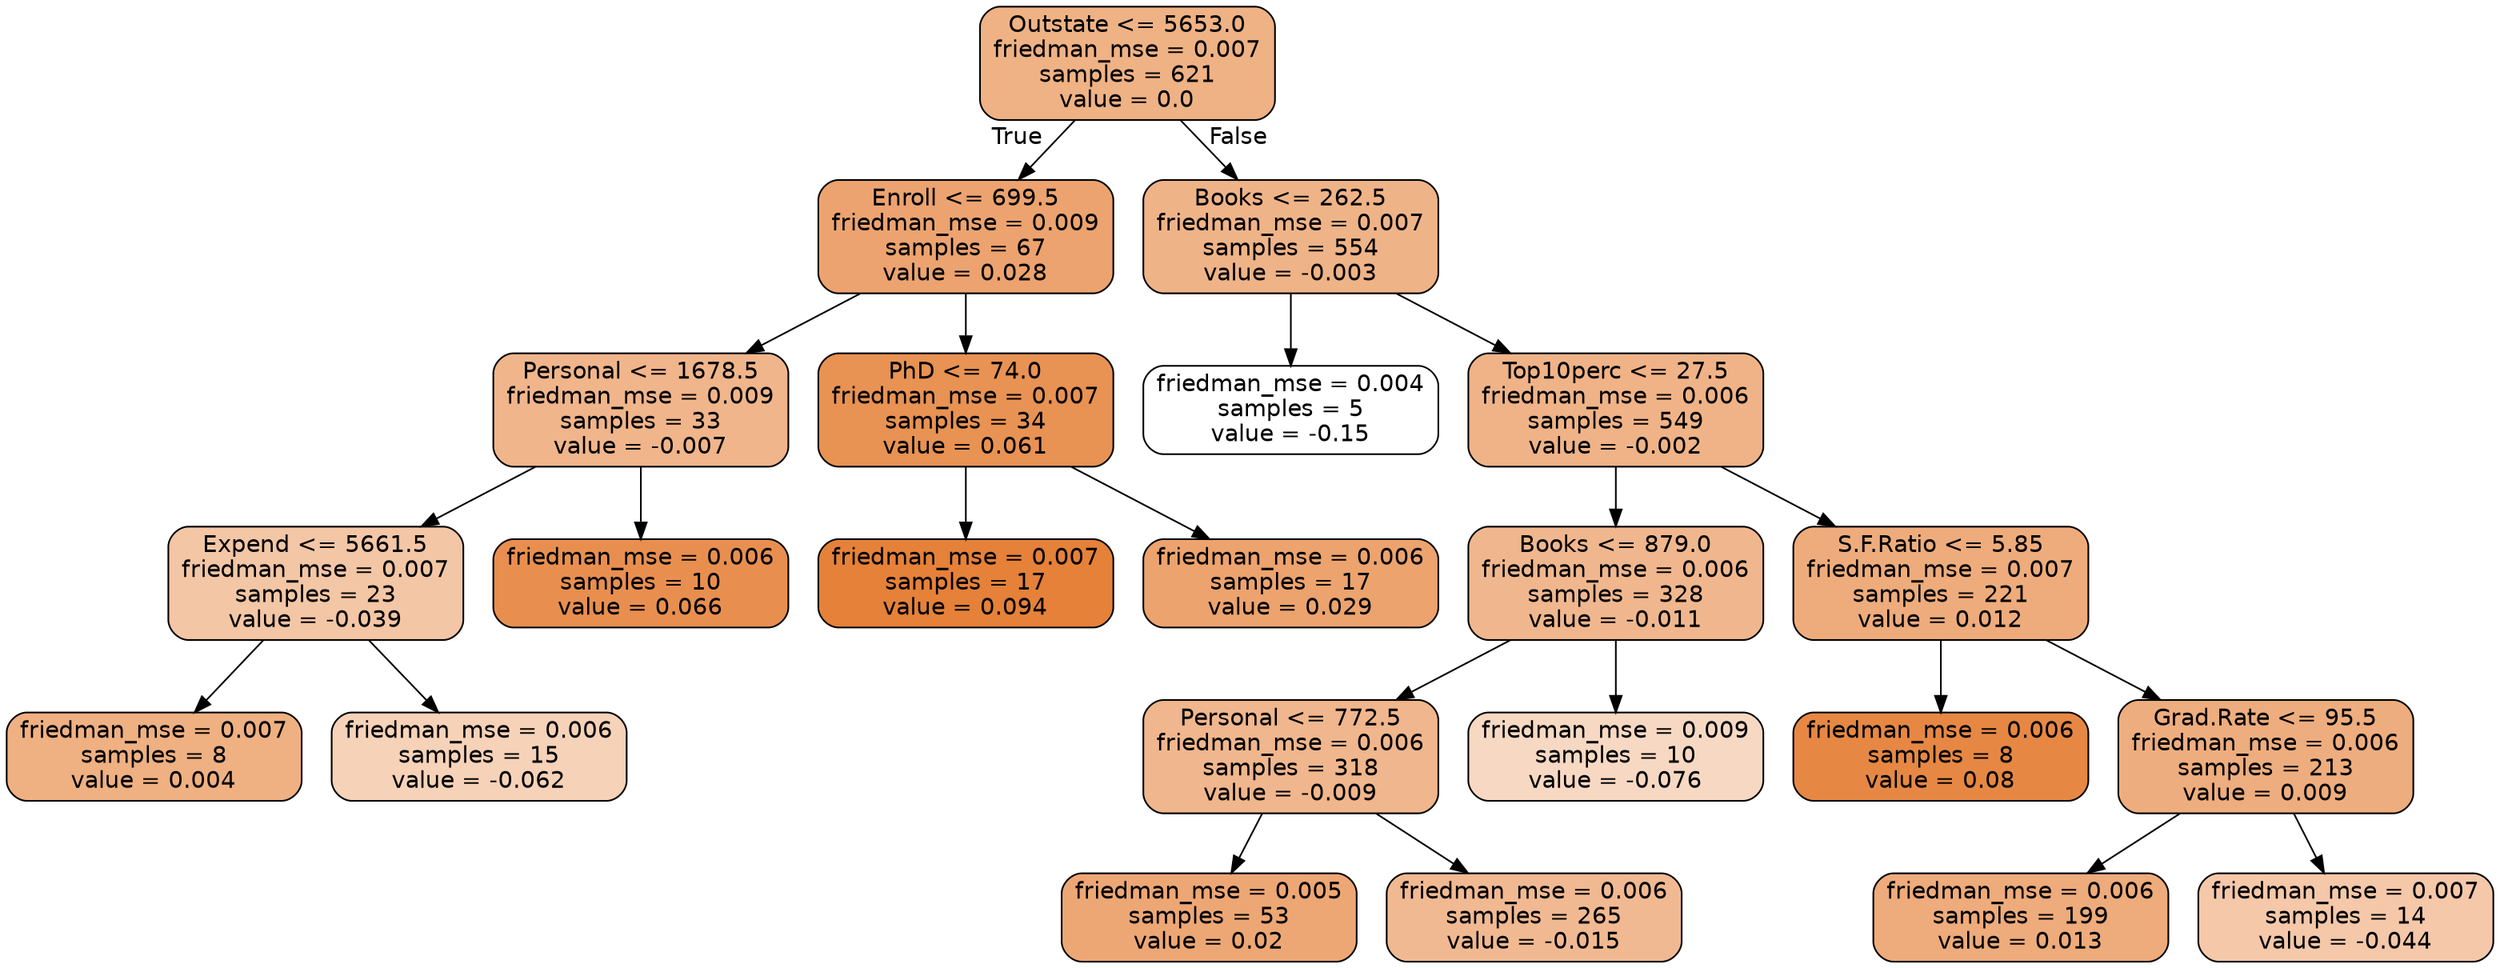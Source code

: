 digraph Tree {
node [shape=box, style="filled, rounded", color="black", fontname="helvetica"] ;
edge [fontname="helvetica"] ;
0 [label="Outstate <= 5653.0\nfriedman_mse = 0.007\nsamples = 621\nvalue = 0.0", fillcolor="#efb285"] ;
1 [label="Enroll <= 699.5\nfriedman_mse = 0.009\nsamples = 67\nvalue = 0.028", fillcolor="#eca36f"] ;
0 -> 1 [labeldistance=2.5, labelangle=45, headlabel="True"] ;
2 [label="Personal <= 1678.5\nfriedman_mse = 0.009\nsamples = 33\nvalue = -0.007", fillcolor="#f0b58b"] ;
1 -> 2 ;
3 [label="Expend <= 5661.5\nfriedman_mse = 0.007\nsamples = 23\nvalue = -0.039", fillcolor="#f3c6a5"] ;
2 -> 3 ;
4 [label="friedman_mse = 0.007\nsamples = 8\nvalue = 0.004", fillcolor="#efb082"] ;
3 -> 4 ;
5 [label="friedman_mse = 0.006\nsamples = 15\nvalue = -0.062", fillcolor="#f6d2b8"] ;
3 -> 5 ;
6 [label="friedman_mse = 0.006\nsamples = 10\nvalue = 0.066", fillcolor="#e88f50"] ;
2 -> 6 ;
7 [label="PhD <= 74.0\nfriedman_mse = 0.007\nsamples = 34\nvalue = 0.061", fillcolor="#e89253"] ;
1 -> 7 ;
8 [label="friedman_mse = 0.007\nsamples = 17\nvalue = 0.094", fillcolor="#e58139"] ;
7 -> 8 ;
9 [label="friedman_mse = 0.006\nsamples = 17\nvalue = 0.029", fillcolor="#eca36e"] ;
7 -> 9 ;
10 [label="Books <= 262.5\nfriedman_mse = 0.007\nsamples = 554\nvalue = -0.003", fillcolor="#efb388"] ;
0 -> 10 [labeldistance=2.5, labelangle=-45, headlabel="False"] ;
11 [label="friedman_mse = 0.004\nsamples = 5\nvalue = -0.15", fillcolor="#ffffff"] ;
10 -> 11 ;
12 [label="Top10perc <= 27.5\nfriedman_mse = 0.006\nsamples = 549\nvalue = -0.002", fillcolor="#efb387"] ;
10 -> 12 ;
13 [label="Books <= 879.0\nfriedman_mse = 0.006\nsamples = 328\nvalue = -0.011", fillcolor="#f0b78e"] ;
12 -> 13 ;
14 [label="Personal <= 772.5\nfriedman_mse = 0.006\nsamples = 318\nvalue = -0.009", fillcolor="#f0b68d"] ;
13 -> 14 ;
15 [label="friedman_mse = 0.005\nsamples = 53\nvalue = 0.02", fillcolor="#eda775"] ;
14 -> 15 ;
16 [label="friedman_mse = 0.006\nsamples = 265\nvalue = -0.015", fillcolor="#f1b992"] ;
14 -> 16 ;
17 [label="friedman_mse = 0.009\nsamples = 10\nvalue = -0.076", fillcolor="#f7d9c3"] ;
13 -> 17 ;
18 [label="S.F.Ratio <= 5.85\nfriedman_mse = 0.007\nsamples = 221\nvalue = 0.012", fillcolor="#eeac7c"] ;
12 -> 18 ;
19 [label="friedman_mse = 0.006\nsamples = 8\nvalue = 0.08", fillcolor="#e68844"] ;
18 -> 19 ;
20 [label="Grad.Rate <= 95.5\nfriedman_mse = 0.006\nsamples = 213\nvalue = 0.009", fillcolor="#eead7e"] ;
18 -> 20 ;
21 [label="friedman_mse = 0.006\nsamples = 199\nvalue = 0.013", fillcolor="#eeab7b"] ;
20 -> 21 ;
22 [label="friedman_mse = 0.007\nsamples = 14\nvalue = -0.044", fillcolor="#f4c8a9"] ;
20 -> 22 ;
}